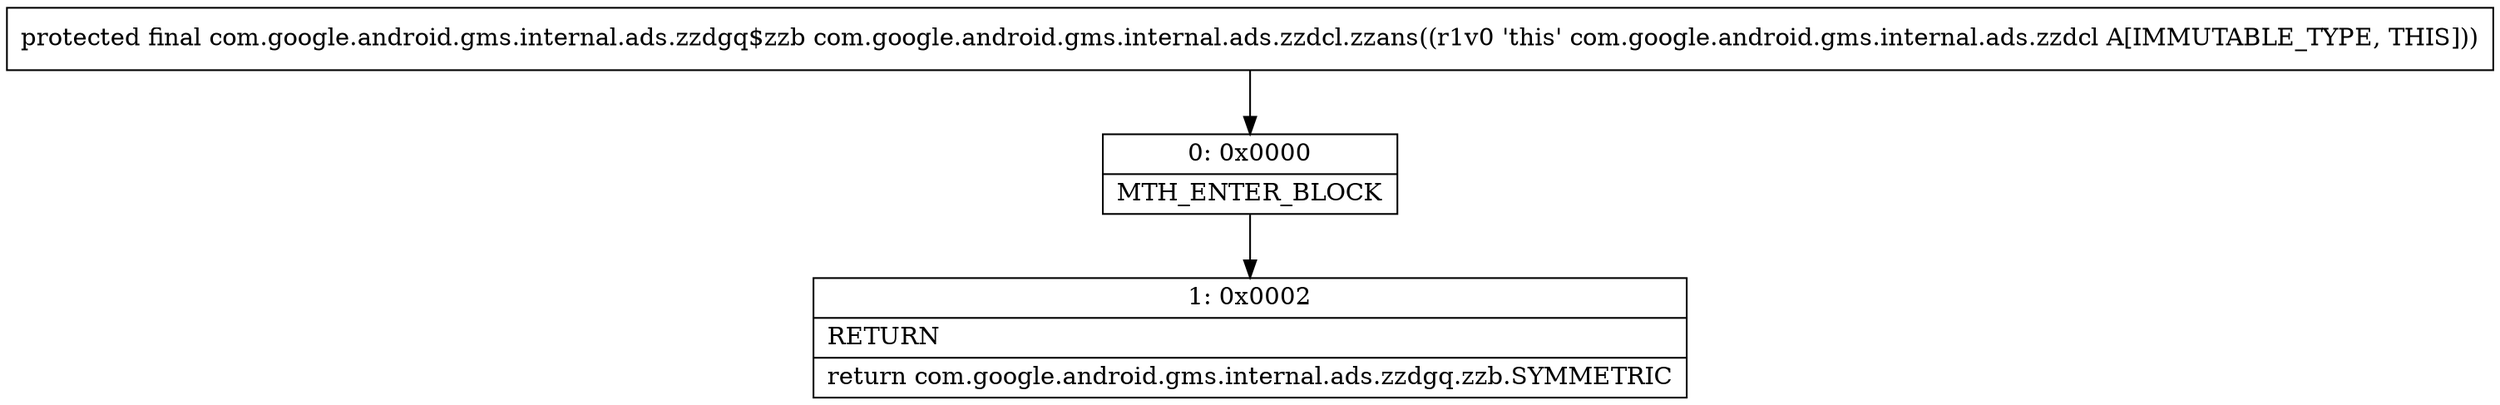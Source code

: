 digraph "CFG forcom.google.android.gms.internal.ads.zzdcl.zzans()Lcom\/google\/android\/gms\/internal\/ads\/zzdgq$zzb;" {
Node_0 [shape=record,label="{0\:\ 0x0000|MTH_ENTER_BLOCK\l}"];
Node_1 [shape=record,label="{1\:\ 0x0002|RETURN\l|return com.google.android.gms.internal.ads.zzdgq.zzb.SYMMETRIC\l}"];
MethodNode[shape=record,label="{protected final com.google.android.gms.internal.ads.zzdgq$zzb com.google.android.gms.internal.ads.zzdcl.zzans((r1v0 'this' com.google.android.gms.internal.ads.zzdcl A[IMMUTABLE_TYPE, THIS])) }"];
MethodNode -> Node_0;
Node_0 -> Node_1;
}

